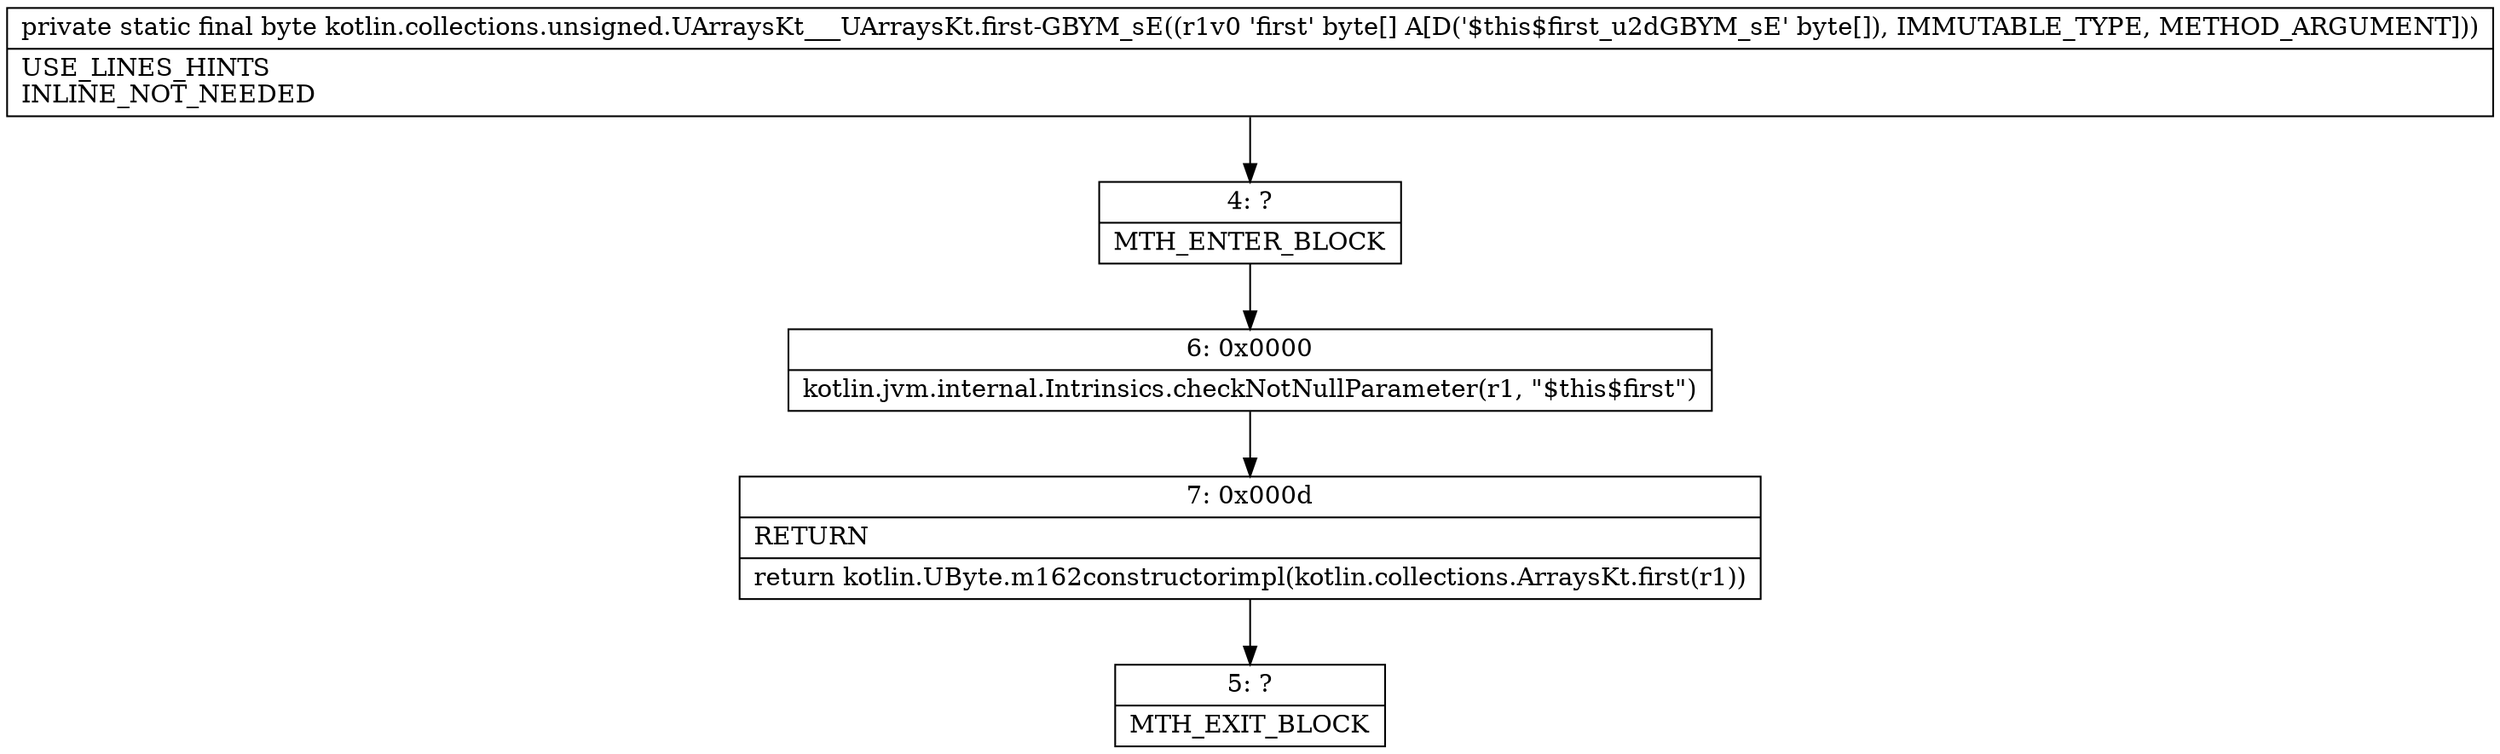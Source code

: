 digraph "CFG forkotlin.collections.unsigned.UArraysKt___UArraysKt.first\-GBYM_sE([B)B" {
Node_4 [shape=record,label="{4\:\ ?|MTH_ENTER_BLOCK\l}"];
Node_6 [shape=record,label="{6\:\ 0x0000|kotlin.jvm.internal.Intrinsics.checkNotNullParameter(r1, \"$this$first\")\l}"];
Node_7 [shape=record,label="{7\:\ 0x000d|RETURN\l|return kotlin.UByte.m162constructorimpl(kotlin.collections.ArraysKt.first(r1))\l}"];
Node_5 [shape=record,label="{5\:\ ?|MTH_EXIT_BLOCK\l}"];
MethodNode[shape=record,label="{private static final byte kotlin.collections.unsigned.UArraysKt___UArraysKt.first\-GBYM_sE((r1v0 'first' byte[] A[D('$this$first_u2dGBYM_sE' byte[]), IMMUTABLE_TYPE, METHOD_ARGUMENT]))  | USE_LINES_HINTS\lINLINE_NOT_NEEDED\l}"];
MethodNode -> Node_4;Node_4 -> Node_6;
Node_6 -> Node_7;
Node_7 -> Node_5;
}

